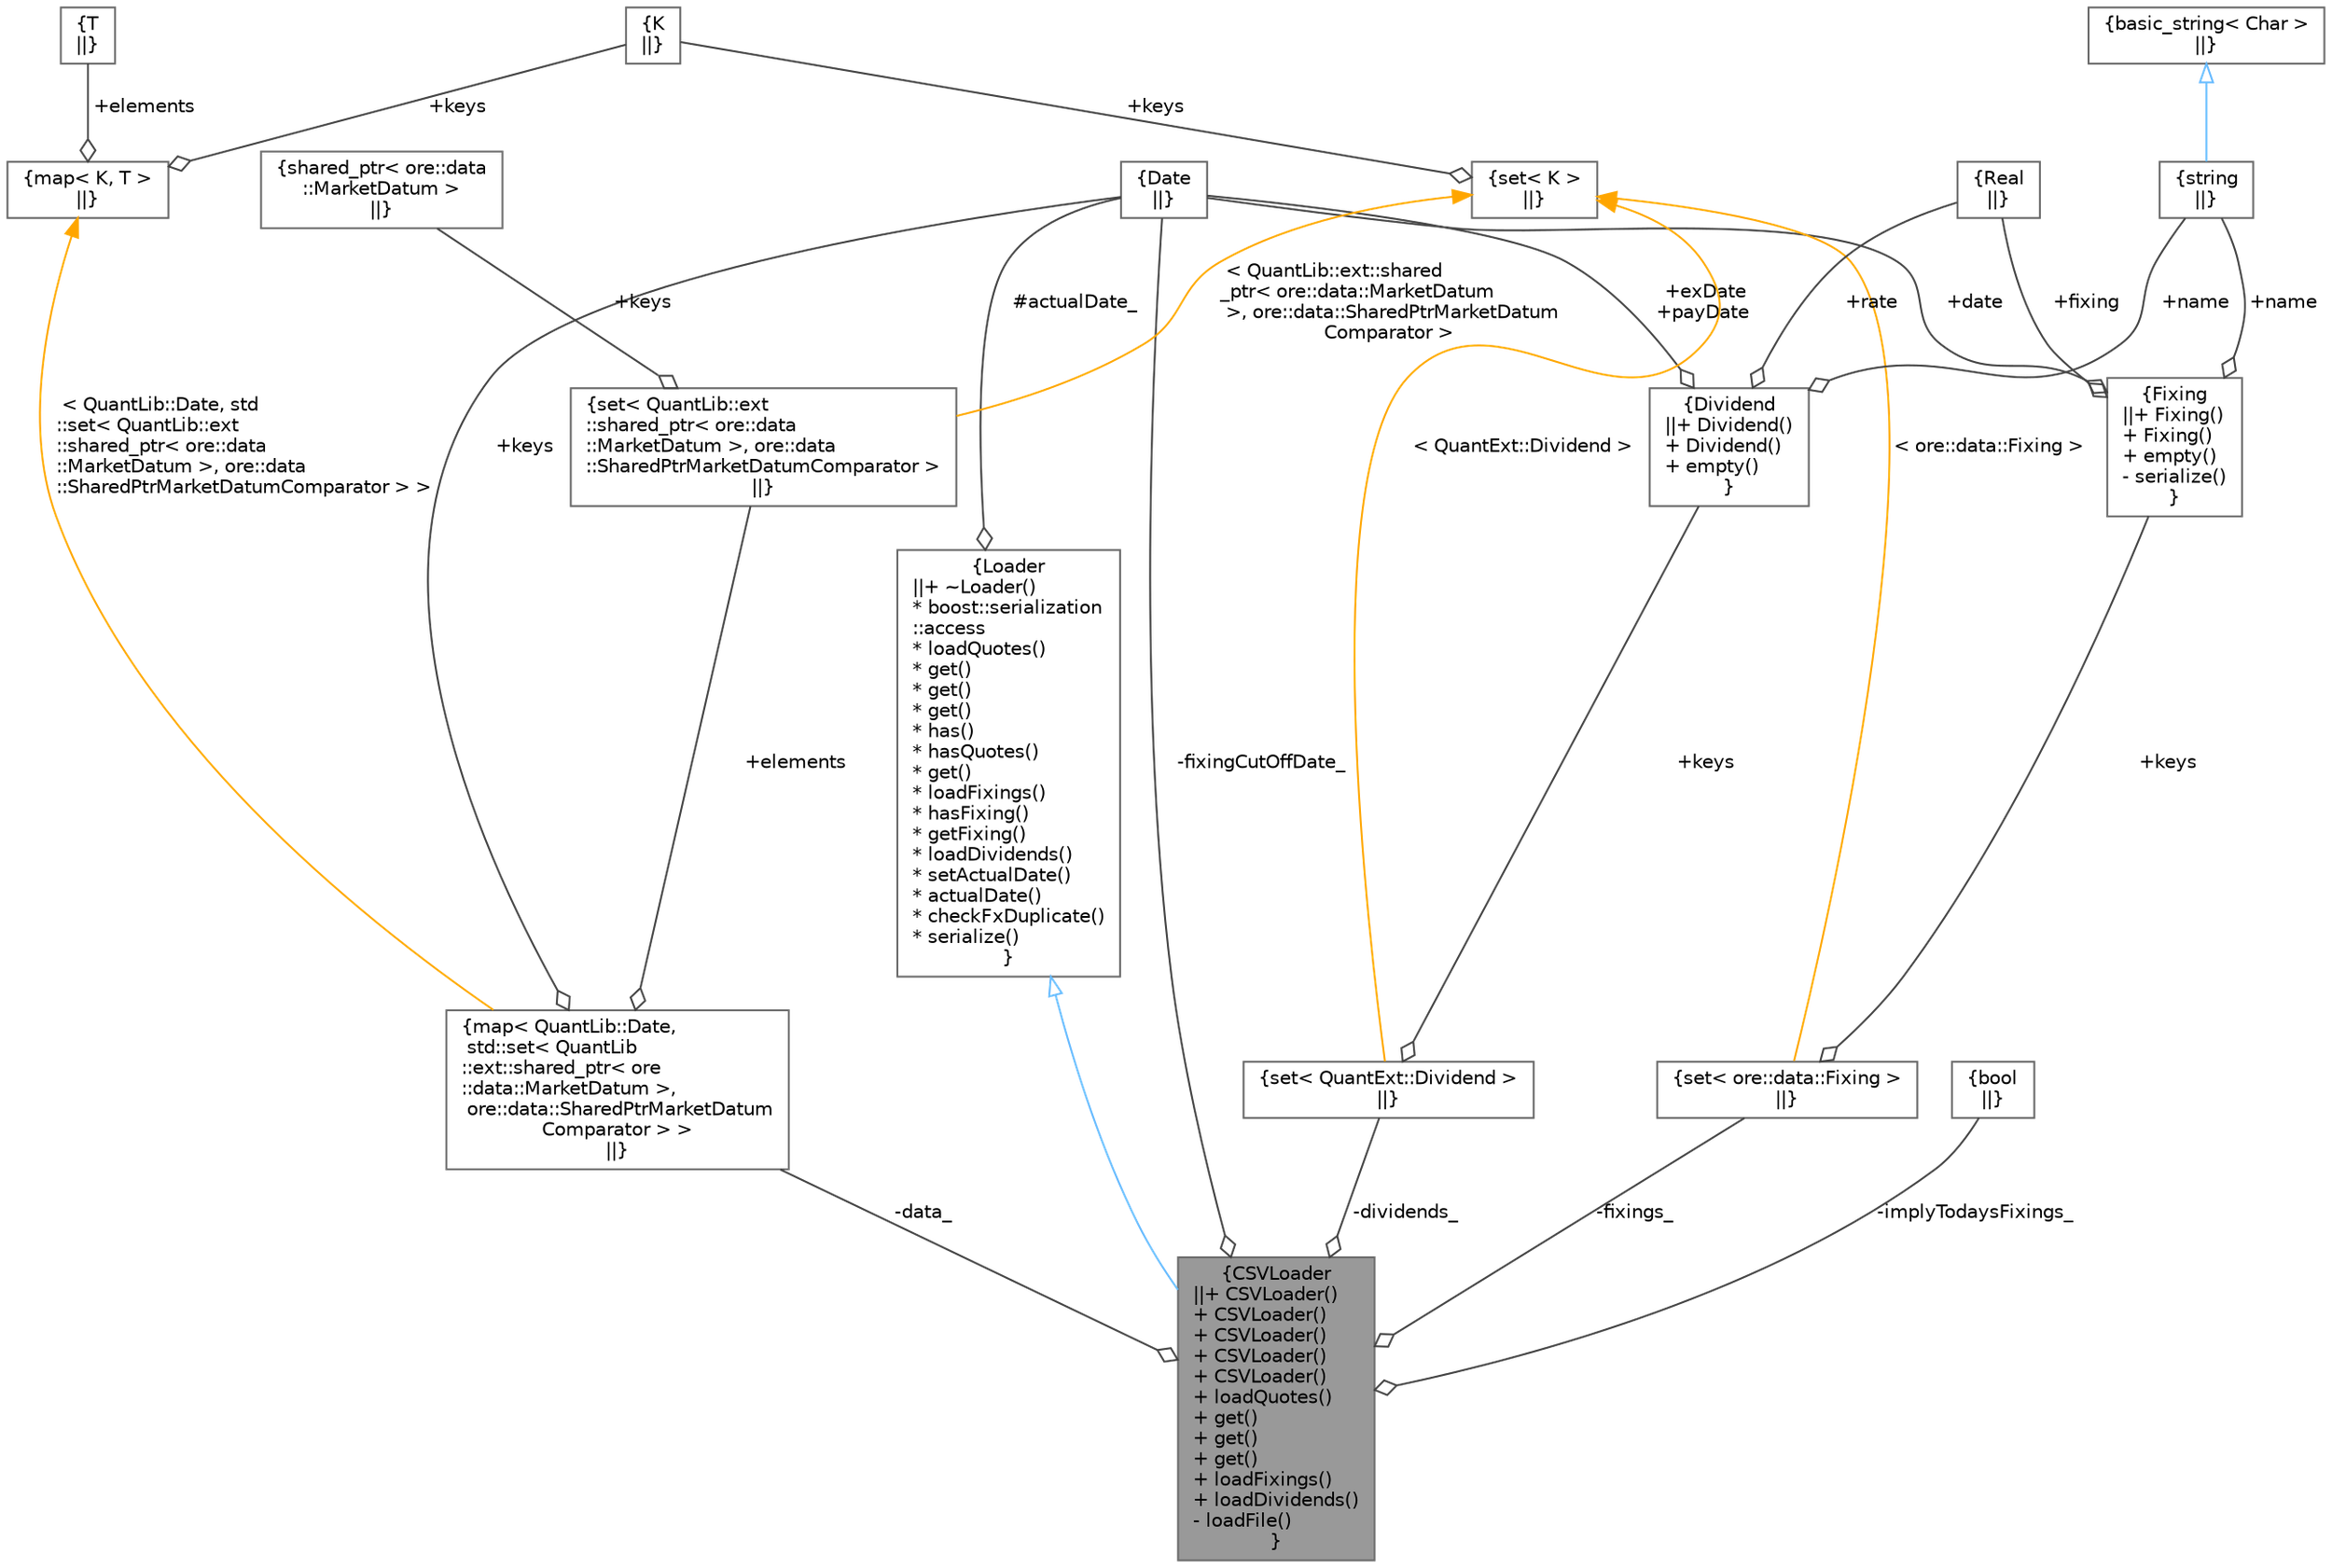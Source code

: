 digraph "CSVLoader"
{
 // INTERACTIVE_SVG=YES
 // LATEX_PDF_SIZE
  bgcolor="transparent";
  edge [fontname=Helvetica,fontsize=10,labelfontname=Helvetica,labelfontsize=10];
  node [fontname=Helvetica,fontsize=10,shape=box,height=0.2,width=0.4];
  Node1 [label="{CSVLoader\n||+ CSVLoader()\l+ CSVLoader()\l+ CSVLoader()\l+ CSVLoader()\l+ CSVLoader()\l+ loadQuotes()\l+ get()\l+ get()\l+ get()\l+ loadFixings()\l+ loadDividends()\l- loadFile()\l}",height=0.2,width=0.4,color="gray40", fillcolor="grey60", style="filled", fontcolor="black",tooltip="Utility class for loading market quotes and fixings from a file."];
  Node2 -> Node1 [dir="back",color="steelblue1",style="solid",arrowtail="onormal"];
  Node2 [label="{Loader\n||+ ~Loader()\l* boost::serialization\l::access\l* loadQuotes()\l* get()\l* get()\l* get()\l* has()\l* hasQuotes()\l* get()\l* loadFixings()\l* hasFixing()\l* getFixing()\l* loadDividends()\l* setActualDate()\l* actualDate()\l* checkFxDuplicate()\l* serialize()\l}",height=0.2,width=0.4,color="gray40", fillcolor="white", style="filled",URL="$classore_1_1data_1_1_loader.html",tooltip="Market data loader base class."];
  Node3 -> Node2 [color="grey25",style="solid",label=" #actualDate_" ,arrowhead="odiamond"];
  Node3 [label="{Date\n||}",height=0.2,width=0.4,color="gray40", fillcolor="white", style="filled",tooltip=" "];
  Node4 -> Node1 [color="grey25",style="solid",label=" -implyTodaysFixings_" ,arrowhead="odiamond"];
  Node4 [label="{bool\n||}",height=0.2,width=0.4,color="gray40", fillcolor="white", style="filled",URL="$classbool.html",tooltip=" "];
  Node5 -> Node1 [color="grey25",style="solid",label=" -data_" ,arrowhead="odiamond"];
  Node5 [label="{map\< QuantLib::Date,\l std::set\< QuantLib\l::ext::shared_ptr\< ore\l::data::MarketDatum \>,\l ore::data::SharedPtrMarketDatum\lComparator \> \>\n||}",height=0.2,width=0.4,color="gray40", fillcolor="white", style="filled",tooltip=" "];
  Node3 -> Node5 [color="grey25",style="solid",label=" +keys" ,arrowhead="odiamond"];
  Node6 -> Node5 [color="grey25",style="solid",label=" +elements" ,arrowhead="odiamond"];
  Node6 [label="{set\< QuantLib::ext\l::shared_ptr\< ore::data\l::MarketDatum \>, ore::data\l::SharedPtrMarketDatumComparator \>\n||}",height=0.2,width=0.4,color="gray40", fillcolor="white", style="filled",tooltip=" "];
  Node7 -> Node6 [color="grey25",style="solid",label=" +keys" ,arrowhead="odiamond"];
  Node7 [label="{shared_ptr\< ore::data\l::MarketDatum \>\n||}",height=0.2,width=0.4,color="gray40", fillcolor="white", style="filled",tooltip=" "];
  Node8 -> Node6 [dir="back",color="orange",style="solid",label=" \< QuantLib::ext::shared\l_ptr\< ore::data::MarketDatum\l \>, ore::data::SharedPtrMarketDatum\lComparator \>" ];
  Node8 [label="{set\< K \>\n||}",height=0.2,width=0.4,color="gray40", fillcolor="white", style="filled",tooltip=" "];
  Node9 -> Node8 [color="grey25",style="solid",label=" +keys" ,arrowhead="odiamond"];
  Node9 [label="{K\n||}",height=0.2,width=0.4,color="gray40", fillcolor="white", style="filled",tooltip=" "];
  Node10 -> Node5 [dir="back",color="orange",style="solid",label=" \< QuantLib::Date, std\l::set\< QuantLib::ext\l::shared_ptr\< ore::data\l::MarketDatum \>, ore::data\l::SharedPtrMarketDatumComparator \> \>" ];
  Node10 [label="{map\< K, T \>\n||}",height=0.2,width=0.4,color="gray40", fillcolor="white", style="filled",tooltip=" "];
  Node9 -> Node10 [color="grey25",style="solid",label=" +keys" ,arrowhead="odiamond"];
  Node11 -> Node10 [color="grey25",style="solid",label=" +elements" ,arrowhead="odiamond"];
  Node11 [label="{T\n||}",height=0.2,width=0.4,color="gray40", fillcolor="white", style="filled",tooltip=" "];
  Node12 -> Node1 [color="grey25",style="solid",label=" -fixings_" ,arrowhead="odiamond"];
  Node12 [label="{set\< ore::data::Fixing \>\n||}",height=0.2,width=0.4,color="gray40", fillcolor="white", style="filled",tooltip=" "];
  Node13 -> Node12 [color="grey25",style="solid",label=" +keys" ,arrowhead="odiamond"];
  Node13 [label="{Fixing\n||+ Fixing()\l+ Fixing()\l+ empty()\l- serialize()\l}",height=0.2,width=0.4,color="gray40", fillcolor="white", style="filled",URL="$structore_1_1data_1_1_fixing.html",tooltip="Fixing data structure."];
  Node3 -> Node13 [color="grey25",style="solid",label=" +date" ,arrowhead="odiamond"];
  Node14 -> Node13 [color="grey25",style="solid",label=" +name" ,arrowhead="odiamond"];
  Node14 [label="{string\n||}",height=0.2,width=0.4,color="gray40", fillcolor="white", style="filled",tooltip=" "];
  Node15 -> Node14 [dir="back",color="steelblue1",style="solid",arrowtail="onormal"];
  Node15 [label="{basic_string\< Char \>\n||}",height=0.2,width=0.4,color="gray40", fillcolor="white", style="filled",tooltip=" "];
  Node16 -> Node13 [color="grey25",style="solid",label=" +fixing" ,arrowhead="odiamond"];
  Node16 [label="{Real\n||}",height=0.2,width=0.4,color="gray40", fillcolor="white", style="filled",tooltip=" "];
  Node8 -> Node12 [dir="back",color="orange",style="solid",label=" \< ore::data::Fixing \>" ];
  Node17 -> Node1 [color="grey25",style="solid",label=" -dividends_" ,arrowhead="odiamond"];
  Node17 [label="{set\< QuantExt::Dividend \>\n||}",height=0.2,width=0.4,color="gray40", fillcolor="white", style="filled",tooltip=" "];
  Node18 -> Node17 [color="grey25",style="solid",label=" +keys" ,arrowhead="odiamond"];
  Node18 [label="{Dividend\n||+ Dividend()\l+ Dividend()\l+ empty()\l}",height=0.2,width=0.4,color="gray40", fillcolor="white", style="filled",URL="C:/dev/ORE/documentation/QuantExt/doc/quantext.tag$struct_quant_ext_1_1_dividend.html",tooltip=" "];
  Node3 -> Node18 [color="grey25",style="solid",label=" +exDate\n+payDate" ,arrowhead="odiamond"];
  Node14 -> Node18 [color="grey25",style="solid",label=" +name" ,arrowhead="odiamond"];
  Node16 -> Node18 [color="grey25",style="solid",label=" +rate" ,arrowhead="odiamond"];
  Node8 -> Node17 [dir="back",color="orange",style="solid",label=" \< QuantExt::Dividend \>" ];
  Node3 -> Node1 [color="grey25",style="solid",label=" -fixingCutOffDate_" ,arrowhead="odiamond"];
}
